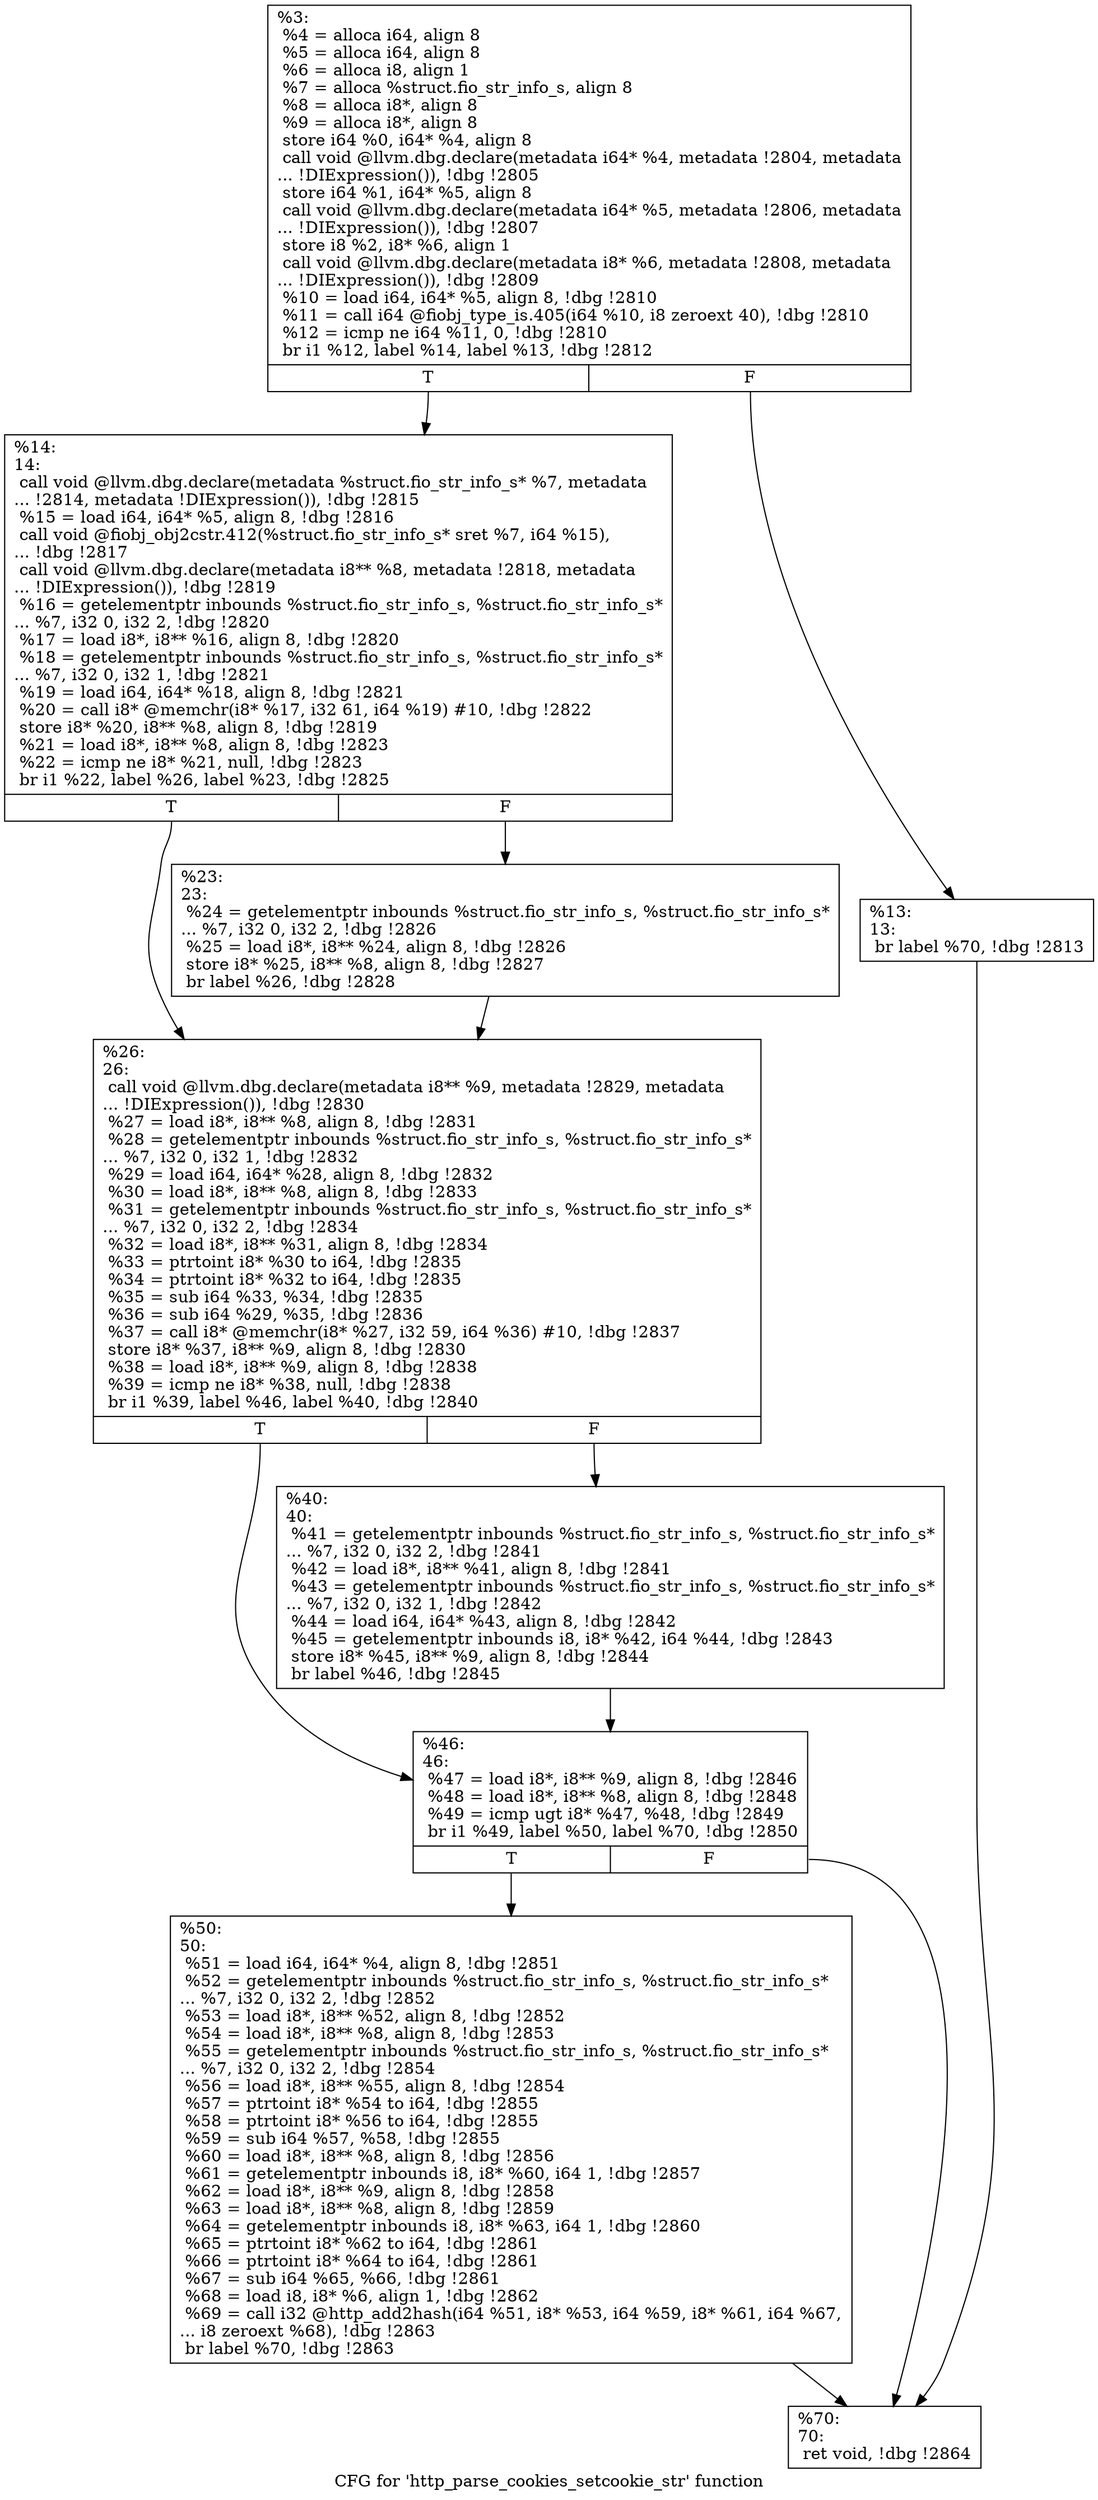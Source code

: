 digraph "CFG for 'http_parse_cookies_setcookie_str' function" {
	label="CFG for 'http_parse_cookies_setcookie_str' function";

	Node0x5568523efde0 [shape=record,label="{%3:\l  %4 = alloca i64, align 8\l  %5 = alloca i64, align 8\l  %6 = alloca i8, align 1\l  %7 = alloca %struct.fio_str_info_s, align 8\l  %8 = alloca i8*, align 8\l  %9 = alloca i8*, align 8\l  store i64 %0, i64* %4, align 8\l  call void @llvm.dbg.declare(metadata i64* %4, metadata !2804, metadata\l... !DIExpression()), !dbg !2805\l  store i64 %1, i64* %5, align 8\l  call void @llvm.dbg.declare(metadata i64* %5, metadata !2806, metadata\l... !DIExpression()), !dbg !2807\l  store i8 %2, i8* %6, align 1\l  call void @llvm.dbg.declare(metadata i8* %6, metadata !2808, metadata\l... !DIExpression()), !dbg !2809\l  %10 = load i64, i64* %5, align 8, !dbg !2810\l  %11 = call i64 @fiobj_type_is.405(i64 %10, i8 zeroext 40), !dbg !2810\l  %12 = icmp ne i64 %11, 0, !dbg !2810\l  br i1 %12, label %14, label %13, !dbg !2812\l|{<s0>T|<s1>F}}"];
	Node0x5568523efde0:s0 -> Node0x5568523efe80;
	Node0x5568523efde0:s1 -> Node0x5568523efe30;
	Node0x5568523efe30 [shape=record,label="{%13:\l13:                                               \l  br label %70, !dbg !2813\l}"];
	Node0x5568523efe30 -> Node0x5568523f0060;
	Node0x5568523efe80 [shape=record,label="{%14:\l14:                                               \l  call void @llvm.dbg.declare(metadata %struct.fio_str_info_s* %7, metadata\l... !2814, metadata !DIExpression()), !dbg !2815\l  %15 = load i64, i64* %5, align 8, !dbg !2816\l  call void @fiobj_obj2cstr.412(%struct.fio_str_info_s* sret %7, i64 %15),\l... !dbg !2817\l  call void @llvm.dbg.declare(metadata i8** %8, metadata !2818, metadata\l... !DIExpression()), !dbg !2819\l  %16 = getelementptr inbounds %struct.fio_str_info_s, %struct.fio_str_info_s*\l... %7, i32 0, i32 2, !dbg !2820\l  %17 = load i8*, i8** %16, align 8, !dbg !2820\l  %18 = getelementptr inbounds %struct.fio_str_info_s, %struct.fio_str_info_s*\l... %7, i32 0, i32 1, !dbg !2821\l  %19 = load i64, i64* %18, align 8, !dbg !2821\l  %20 = call i8* @memchr(i8* %17, i32 61, i64 %19) #10, !dbg !2822\l  store i8* %20, i8** %8, align 8, !dbg !2819\l  %21 = load i8*, i8** %8, align 8, !dbg !2823\l  %22 = icmp ne i8* %21, null, !dbg !2823\l  br i1 %22, label %26, label %23, !dbg !2825\l|{<s0>T|<s1>F}}"];
	Node0x5568523efe80:s0 -> Node0x5568523eff20;
	Node0x5568523efe80:s1 -> Node0x5568523efed0;
	Node0x5568523efed0 [shape=record,label="{%23:\l23:                                               \l  %24 = getelementptr inbounds %struct.fio_str_info_s, %struct.fio_str_info_s*\l... %7, i32 0, i32 2, !dbg !2826\l  %25 = load i8*, i8** %24, align 8, !dbg !2826\l  store i8* %25, i8** %8, align 8, !dbg !2827\l  br label %26, !dbg !2828\l}"];
	Node0x5568523efed0 -> Node0x5568523eff20;
	Node0x5568523eff20 [shape=record,label="{%26:\l26:                                               \l  call void @llvm.dbg.declare(metadata i8** %9, metadata !2829, metadata\l... !DIExpression()), !dbg !2830\l  %27 = load i8*, i8** %8, align 8, !dbg !2831\l  %28 = getelementptr inbounds %struct.fio_str_info_s, %struct.fio_str_info_s*\l... %7, i32 0, i32 1, !dbg !2832\l  %29 = load i64, i64* %28, align 8, !dbg !2832\l  %30 = load i8*, i8** %8, align 8, !dbg !2833\l  %31 = getelementptr inbounds %struct.fio_str_info_s, %struct.fio_str_info_s*\l... %7, i32 0, i32 2, !dbg !2834\l  %32 = load i8*, i8** %31, align 8, !dbg !2834\l  %33 = ptrtoint i8* %30 to i64, !dbg !2835\l  %34 = ptrtoint i8* %32 to i64, !dbg !2835\l  %35 = sub i64 %33, %34, !dbg !2835\l  %36 = sub i64 %29, %35, !dbg !2836\l  %37 = call i8* @memchr(i8* %27, i32 59, i64 %36) #10, !dbg !2837\l  store i8* %37, i8** %9, align 8, !dbg !2830\l  %38 = load i8*, i8** %9, align 8, !dbg !2838\l  %39 = icmp ne i8* %38, null, !dbg !2838\l  br i1 %39, label %46, label %40, !dbg !2840\l|{<s0>T|<s1>F}}"];
	Node0x5568523eff20:s0 -> Node0x5568523effc0;
	Node0x5568523eff20:s1 -> Node0x5568523eff70;
	Node0x5568523eff70 [shape=record,label="{%40:\l40:                                               \l  %41 = getelementptr inbounds %struct.fio_str_info_s, %struct.fio_str_info_s*\l... %7, i32 0, i32 2, !dbg !2841\l  %42 = load i8*, i8** %41, align 8, !dbg !2841\l  %43 = getelementptr inbounds %struct.fio_str_info_s, %struct.fio_str_info_s*\l... %7, i32 0, i32 1, !dbg !2842\l  %44 = load i64, i64* %43, align 8, !dbg !2842\l  %45 = getelementptr inbounds i8, i8* %42, i64 %44, !dbg !2843\l  store i8* %45, i8** %9, align 8, !dbg !2844\l  br label %46, !dbg !2845\l}"];
	Node0x5568523eff70 -> Node0x5568523effc0;
	Node0x5568523effc0 [shape=record,label="{%46:\l46:                                               \l  %47 = load i8*, i8** %9, align 8, !dbg !2846\l  %48 = load i8*, i8** %8, align 8, !dbg !2848\l  %49 = icmp ugt i8* %47, %48, !dbg !2849\l  br i1 %49, label %50, label %70, !dbg !2850\l|{<s0>T|<s1>F}}"];
	Node0x5568523effc0:s0 -> Node0x5568523f0010;
	Node0x5568523effc0:s1 -> Node0x5568523f0060;
	Node0x5568523f0010 [shape=record,label="{%50:\l50:                                               \l  %51 = load i64, i64* %4, align 8, !dbg !2851\l  %52 = getelementptr inbounds %struct.fio_str_info_s, %struct.fio_str_info_s*\l... %7, i32 0, i32 2, !dbg !2852\l  %53 = load i8*, i8** %52, align 8, !dbg !2852\l  %54 = load i8*, i8** %8, align 8, !dbg !2853\l  %55 = getelementptr inbounds %struct.fio_str_info_s, %struct.fio_str_info_s*\l... %7, i32 0, i32 2, !dbg !2854\l  %56 = load i8*, i8** %55, align 8, !dbg !2854\l  %57 = ptrtoint i8* %54 to i64, !dbg !2855\l  %58 = ptrtoint i8* %56 to i64, !dbg !2855\l  %59 = sub i64 %57, %58, !dbg !2855\l  %60 = load i8*, i8** %8, align 8, !dbg !2856\l  %61 = getelementptr inbounds i8, i8* %60, i64 1, !dbg !2857\l  %62 = load i8*, i8** %9, align 8, !dbg !2858\l  %63 = load i8*, i8** %8, align 8, !dbg !2859\l  %64 = getelementptr inbounds i8, i8* %63, i64 1, !dbg !2860\l  %65 = ptrtoint i8* %62 to i64, !dbg !2861\l  %66 = ptrtoint i8* %64 to i64, !dbg !2861\l  %67 = sub i64 %65, %66, !dbg !2861\l  %68 = load i8, i8* %6, align 1, !dbg !2862\l  %69 = call i32 @http_add2hash(i64 %51, i8* %53, i64 %59, i8* %61, i64 %67,\l... i8 zeroext %68), !dbg !2863\l  br label %70, !dbg !2863\l}"];
	Node0x5568523f0010 -> Node0x5568523f0060;
	Node0x5568523f0060 [shape=record,label="{%70:\l70:                                               \l  ret void, !dbg !2864\l}"];
}
